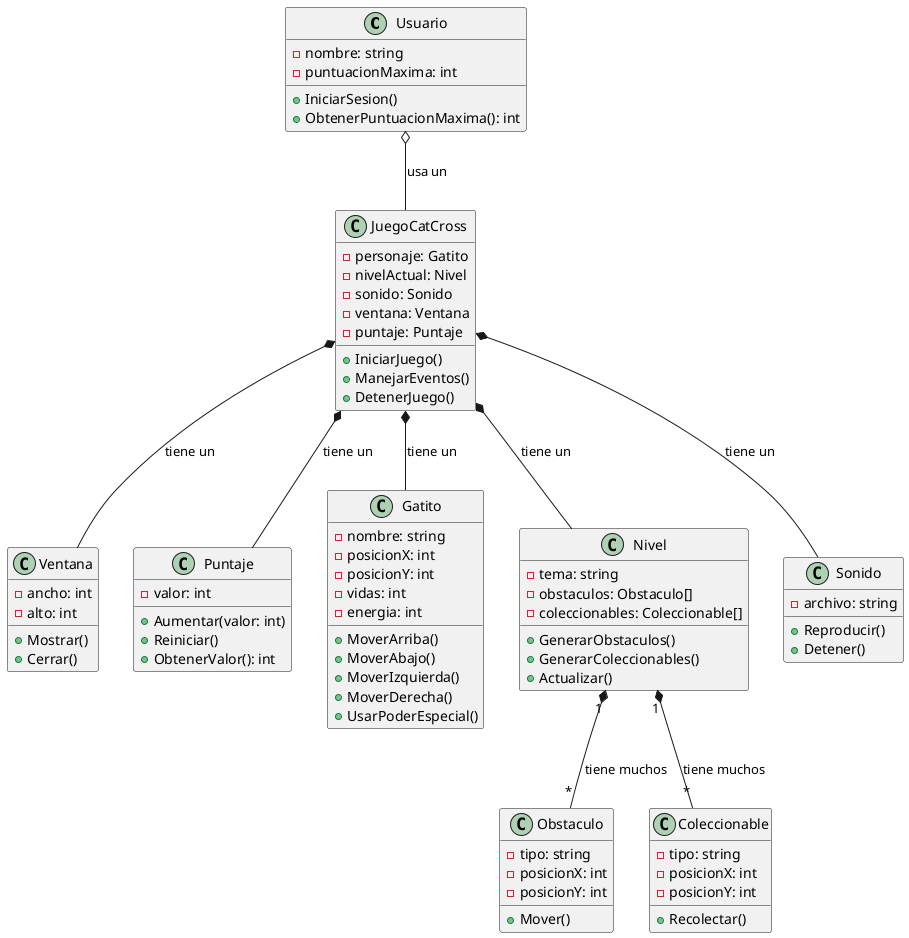 @startuml diagrama

class Usuario {
    - nombre: string
    - puntuacionMaxima: int
    + IniciarSesion()
    + ObtenerPuntuacionMaxima(): int
}

class Ventana {
    - ancho: int
    - alto: int
    + Mostrar()
    + Cerrar()
}

class Puntaje {
    - valor: int
    + Aumentar(valor: int)
    + Reiniciar()
    + ObtenerValor(): int
}

class JuegoCatCross {
    - personaje: Gatito
    - nivelActual: Nivel
    - sonido: Sonido
    - ventana: Ventana
    - puntaje: Puntaje
    + IniciarJuego()
    + ManejarEventos()
    + DetenerJuego()
}

class Gatito {
    - nombre: string
    - posicionX: int
    - posicionY: int
    - vidas: int
    - energia: int
    + MoverArriba()
    + MoverAbajo()
    + MoverIzquierda()
    + MoverDerecha()
    + UsarPoderEspecial()
}

class Nivel {
    - tema: string
    - obstaculos: Obstaculo[]
    - coleccionables: Coleccionable[]
    + GenerarObstaculos()
    + GenerarColeccionables()
    + Actualizar()
}

class Sonido {
    - archivo: string
    + Reproducir()
    + Detener()
}

class Obstaculo {
    - tipo: string
    - posicionX: int
    - posicionY: int
    + Mover()
}

class Coleccionable {
    - tipo: string
    - posicionX: int
    - posicionY: int
    + Recolectar()
}

JuegoCatCross *-- Gatito : tiene un
JuegoCatCross *-- Nivel : tiene un
JuegoCatCross *-- Sonido : tiene un
JuegoCatCross *-- Ventana : tiene un
JuegoCatCross *-- Puntaje : tiene un
Usuario o-- JuegoCatCross : usa un
Nivel "1" *-- "*" Obstaculo : tiene muchos
Nivel "1" *-- "*" Coleccionable : tiene muchos

@enduml
